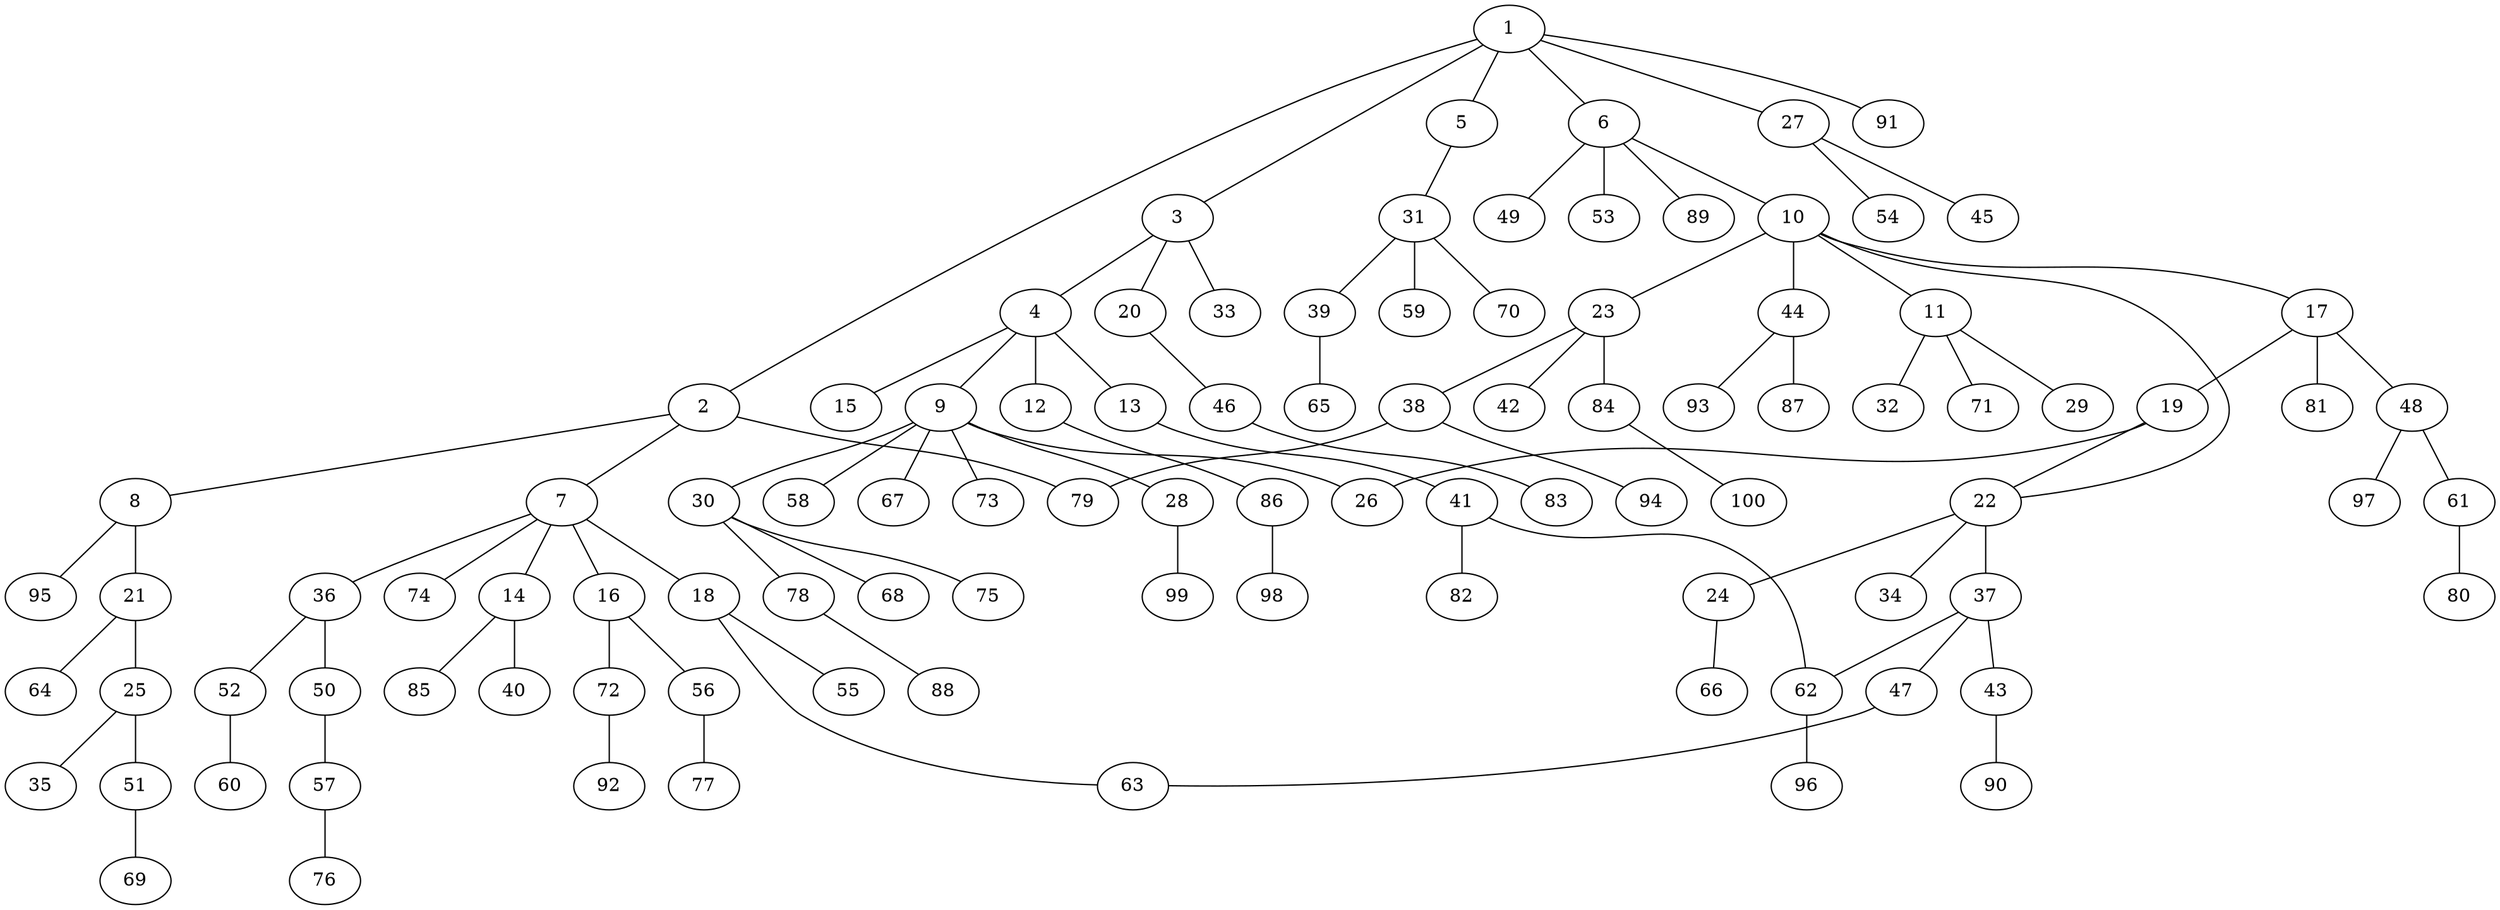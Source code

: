 graph graphname {1--2
1--3
1--5
1--6
1--27
1--91
2--7
2--8
2--79
3--4
3--20
3--33
4--9
4--12
4--13
4--15
5--31
6--10
6--49
6--53
6--89
7--14
7--16
7--18
7--36
7--74
8--21
8--95
9--26
9--28
9--30
9--58
9--67
9--73
10--11
10--17
10--22
10--23
10--44
11--29
11--32
11--71
12--86
13--41
14--40
14--85
16--56
16--72
17--19
17--48
17--81
18--55
18--63
19--22
19--26
20--46
21--25
21--64
22--24
22--34
22--37
23--38
23--42
23--84
24--66
25--35
25--51
27--45
27--54
28--99
30--68
30--75
30--78
31--39
31--59
31--70
36--50
36--52
37--43
37--47
37--62
38--79
38--94
39--65
41--62
41--82
43--90
44--87
44--93
46--83
47--63
48--61
48--97
50--57
51--69
52--60
56--77
57--76
61--80
62--96
72--92
78--88
84--100
86--98
}